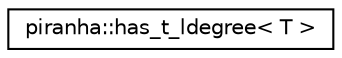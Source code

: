 digraph "Graphical Class Hierarchy"
{
  edge [fontname="Helvetica",fontsize="10",labelfontname="Helvetica",labelfontsize="10"];
  node [fontname="Helvetica",fontsize="10",shape=record];
  rankdir="LR";
  Node0 [label="piranha::has_t_ldegree\< T \>",height=0.2,width=0.4,color="black", fillcolor="white", style="filled",URL="$classpiranha_1_1has__t__ldegree.html",tooltip="Type trait to detect if type has a trigonometric low degree property. "];
}
